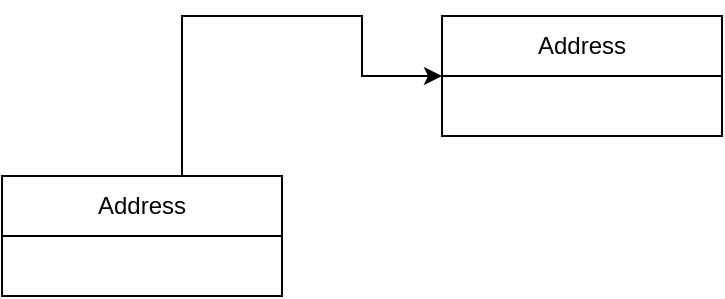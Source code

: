 <mxfile version="28.0.6">
  <diagram id="O5m0Za5ys5D574SArSo_" name="Page-1">
    <mxGraphModel dx="1234" dy="782" grid="1" gridSize="10" guides="1" tooltips="1" connect="1" arrows="1" fold="1" page="1" pageScale="1" pageWidth="827" pageHeight="1169" math="0" shadow="0">
      <root>
        <mxCell id="0" />
        <mxCell id="1" value="layer1" parent="0" />
        <mxCell id="dantidO7xxDH4lABFE4n-2" style="edgeStyle=orthogonalEdgeStyle;rounded=0;orthogonalLoop=1;jettySize=auto;html=1;entryX=0;entryY=0.5;entryDx=0;entryDy=0;" edge="1" parent="1" source="auto:/$defs/Address" target="dantidO7xxDH4lABFE4n-1">
          <mxGeometry relative="1" as="geometry">
            <Array as="points">
              <mxPoint x="240" y="290" />
              <mxPoint x="330" y="290" />
              <mxPoint x="330" y="320" />
            </Array>
          </mxGeometry>
        </mxCell>
        <mxCell id="auto:/$defs/Address" value="Address" style="swimlane;fontStyle=0;childLayout=stackLayout;horizontal=1;startSize=30;horizontalStack=0;resizeParent=1;resizeParentMax=0;resizeLast=0;collapsible=1;marginBottom=0;whiteSpace=wrap;html=1;" parent="1" vertex="1">
          <mxGeometry x="150" y="370" width="140" height="60" as="geometry" />
        </mxCell>
        <mxCell id="dantidO7xxDH4lABFE4n-1" value="Address" style="swimlane;fontStyle=0;childLayout=stackLayout;horizontal=1;startSize=30;horizontalStack=0;resizeParent=1;resizeParentMax=0;resizeLast=0;collapsible=1;marginBottom=0;whiteSpace=wrap;html=1;" vertex="1" parent="1">
          <mxGeometry x="370" y="290" width="140" height="60" as="geometry" />
        </mxCell>
      </root>
    </mxGraphModel>
  </diagram>
</mxfile>
